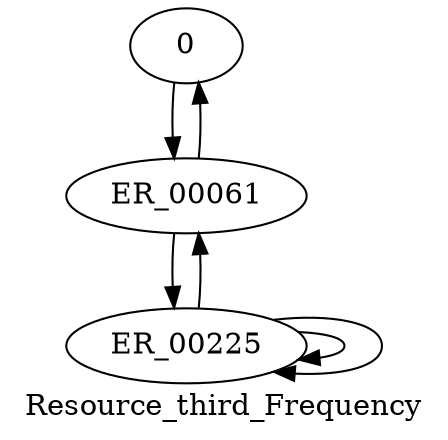 digraph Resource_third_Frequency {
	0 -> ER_00061
	ER_00061 -> ER_00225
	ER_00225 -> ER_00225
	ER_00225 -> ER_00225
	ER_00225 -> ER_00061
	ER_00061 -> 0
	label=Resource_third_Frequency
}
